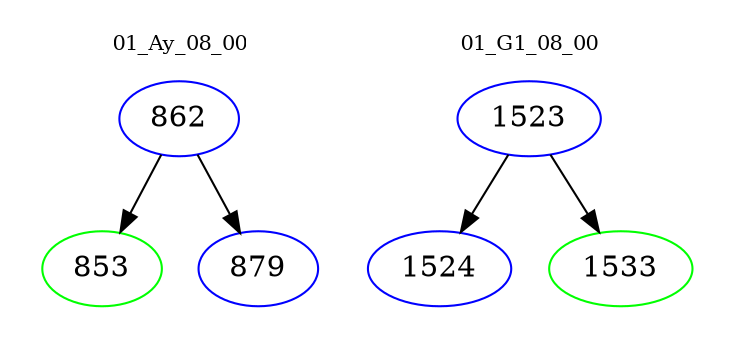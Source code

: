 digraph{
subgraph cluster_0 {
color = white
label = "01_Ay_08_00";
fontsize=10;
T0_862 [label="862", color="blue"]
T0_862 -> T0_853 [color="black"]
T0_853 [label="853", color="green"]
T0_862 -> T0_879 [color="black"]
T0_879 [label="879", color="blue"]
}
subgraph cluster_1 {
color = white
label = "01_G1_08_00";
fontsize=10;
T1_1523 [label="1523", color="blue"]
T1_1523 -> T1_1524 [color="black"]
T1_1524 [label="1524", color="blue"]
T1_1523 -> T1_1533 [color="black"]
T1_1533 [label="1533", color="green"]
}
}
